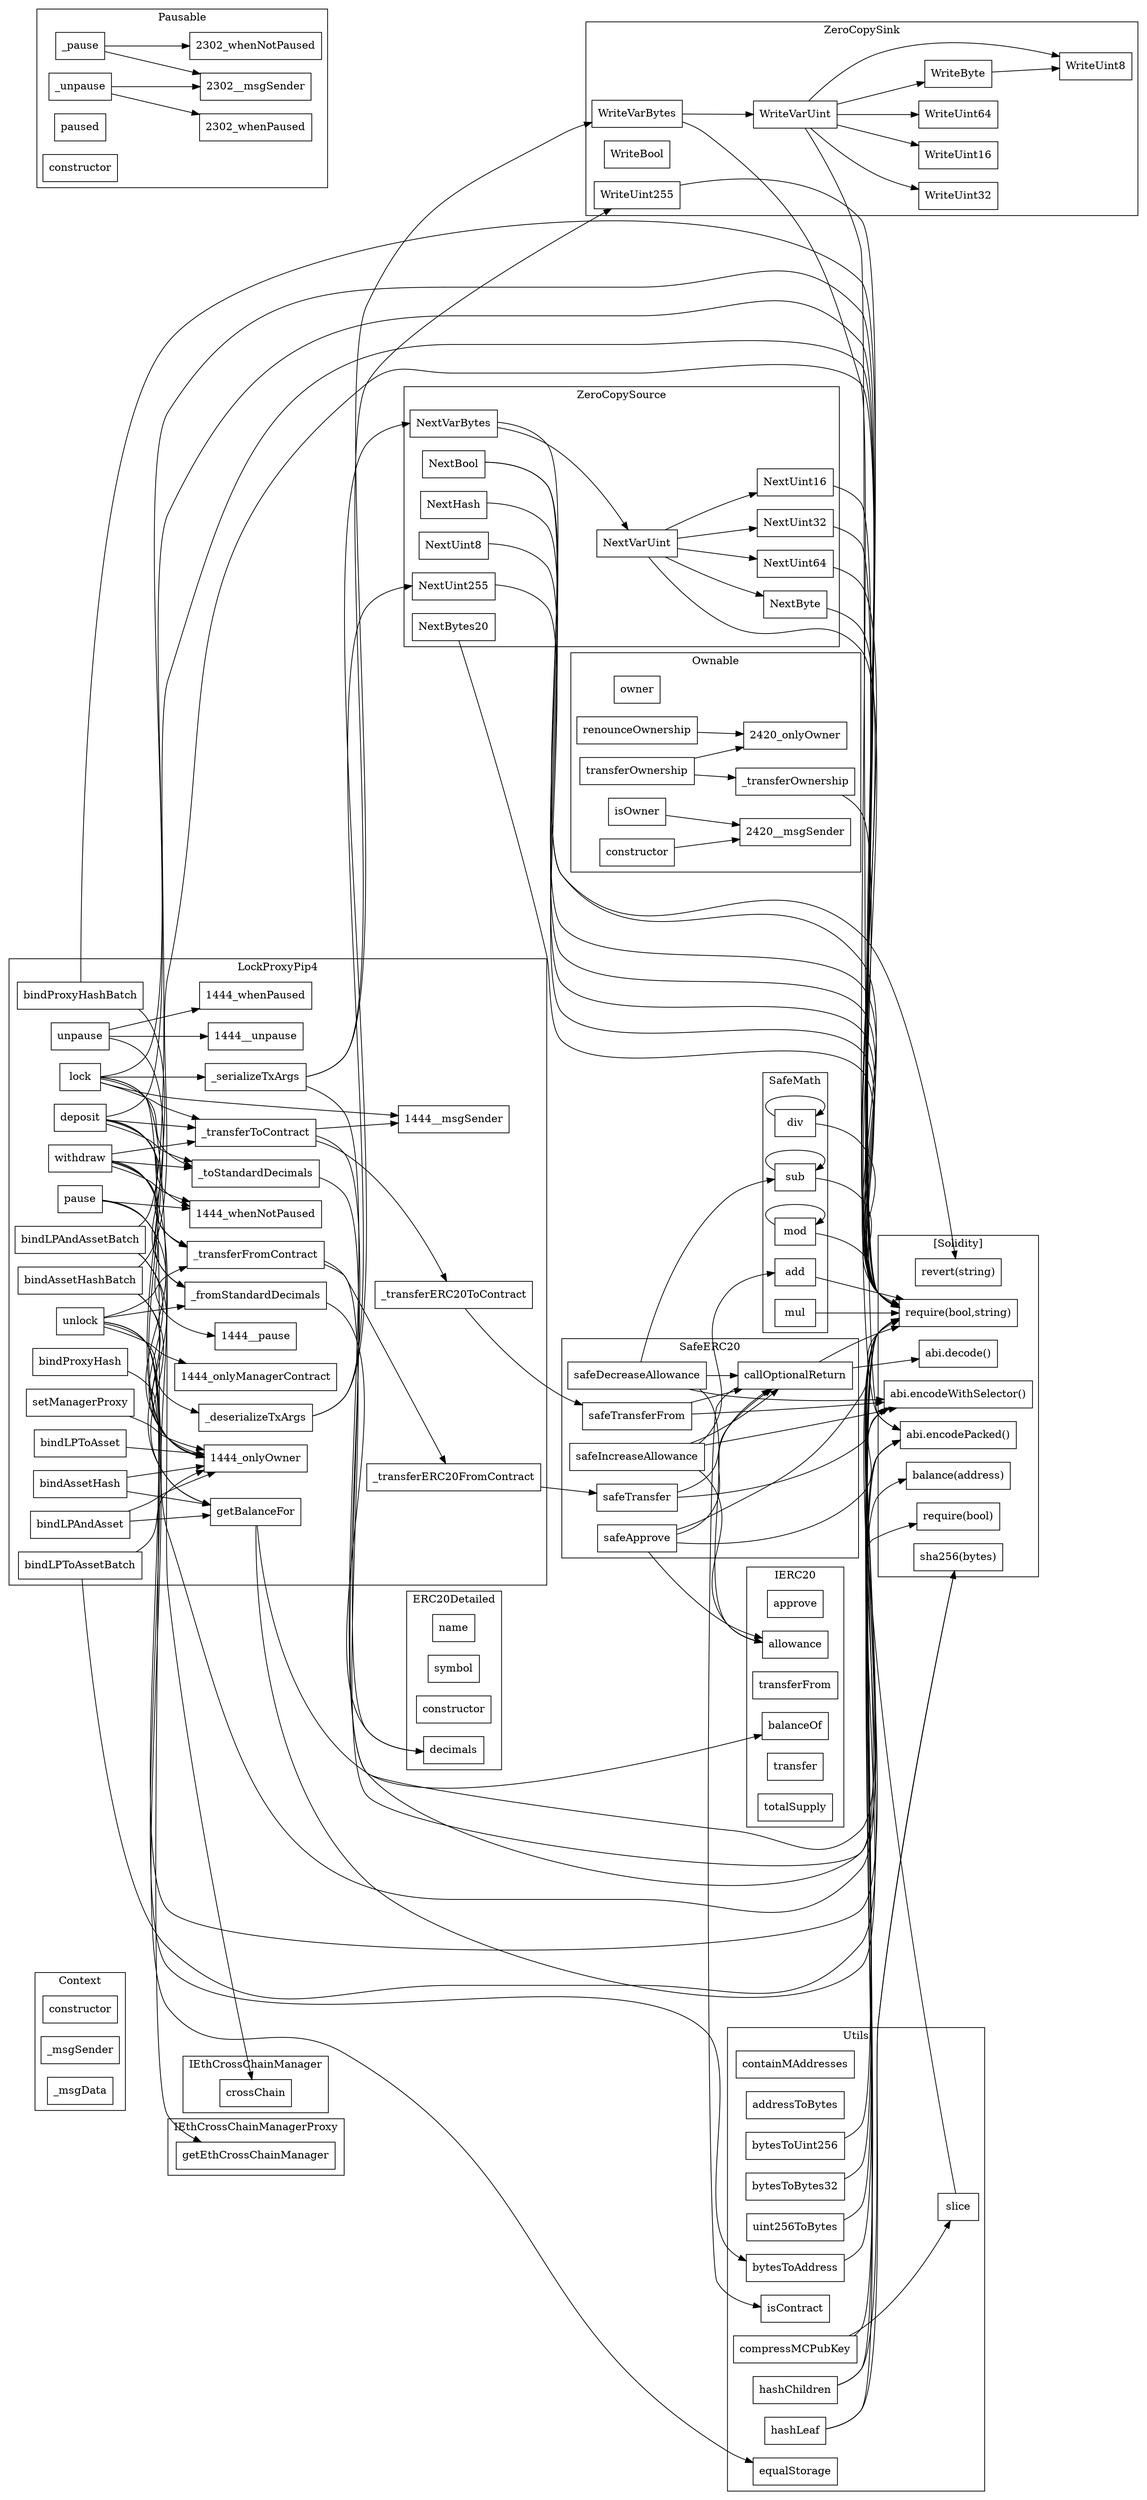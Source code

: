 strict digraph {
rankdir="LR"
node [shape=box]
subgraph cluster_3040_Context {
label = "Context"
"3040_constructor" [label="constructor"]
"3040__msgSender" [label="_msgSender"]
"3040__msgData" [label="_msgData"]
}subgraph cluster_3296_SafeMath {
label = "SafeMath"
"3296_div" [label="div"]
"3296_sub" [label="sub"]
"3296_mod" [label="mod"]
"3296_add" [label="add"]
"3296_mul" [label="mul"]
"3296_mod" -> "3296_mod"
"3296_div" -> "3296_div"
"3296_sub" -> "3296_sub"
}subgraph cluster_1665_ZeroCopySink {
label = "ZeroCopySink"
"1665_WriteUint255" [label="WriteUint255"]
"1665_WriteByte" [label="WriteByte"]
"1665_WriteBool" [label="WriteBool"]
"1665_WriteUint8" [label="WriteUint8"]
"1665_WriteUint32" [label="WriteUint32"]
"1665_WriteUint16" [label="WriteUint16"]
"1665_WriteVarUint" [label="WriteVarUint"]
"1665_WriteVarBytes" [label="WriteVarBytes"]
"1665_WriteUint64" [label="WriteUint64"]
"1665_WriteVarUint" -> "1665_WriteByte"
"1665_WriteVarUint" -> "1665_WriteUint8"
"1665_WriteVarUint" -> "1665_WriteUint64"
"1665_WriteVarUint" -> "1665_WriteUint32"
"1665_WriteVarUint" -> "1665_WriteUint16"
"1665_WriteVarBytes" -> "1665_WriteVarUint"
"1665_WriteByte" -> "1665_WriteUint8"
}subgraph cluster_1444_LockProxyPip4 {
label = "LockProxyPip4"
"1444_unpause" [label="unpause"]
"1444_unlock" [label="unlock"]
"1444__transferToContract" [label="_transferToContract"]
"1444_withdraw" [label="withdraw"]
"1444__transferERC20ToContract" [label="_transferERC20ToContract"]
"1444__fromStandardDecimals" [label="_fromStandardDecimals"]
"1444_bindLPToAssetBatch" [label="bindLPToAssetBatch"]
"1444_lock" [label="lock"]
"1444__toStandardDecimals" [label="_toStandardDecimals"]
"1444__transferERC20FromContract" [label="_transferERC20FromContract"]
"1444_setManagerProxy" [label="setManagerProxy"]
"1444_bindLPAndAsset" [label="bindLPAndAsset"]
"1444__deserializeTxArgs" [label="_deserializeTxArgs"]
"1444__transferFromContract" [label="_transferFromContract"]
"1444_deposit" [label="deposit"]
"1444_pause" [label="pause"]
"1444_bindLPToAsset" [label="bindLPToAsset"]
"1444_bindProxyHash" [label="bindProxyHash"]
"1444_bindLPAndAssetBatch" [label="bindLPAndAssetBatch"]
"1444_bindProxyHashBatch" [label="bindProxyHashBatch"]
"1444_getBalanceFor" [label="getBalanceFor"]
"1444_bindAssetHash" [label="bindAssetHash"]
"1444_bindAssetHashBatch" [label="bindAssetHashBatch"]
"1444__serializeTxArgs" [label="_serializeTxArgs"]
"1444_bindLPAndAssetBatch" -> "1444_onlyOwner"
"1444_lock" -> "1444__transferToContract"
"1444_bindLPAndAsset" -> "1444_getBalanceFor"
"1444_withdraw" -> "1444_whenNotPaused"
"1444_pause" -> "1444_whenNotPaused"
"1444_lock" -> "1444__toStandardDecimals"
"1444_unlock" -> "1444_onlyManagerContract"
"1444_deposit" -> "1444_whenNotPaused"
"1444_deposit" -> "1444__fromStandardDecimals"
"1444_pause" -> "1444_onlyOwner"
"1444_bindLPToAssetBatch" -> "1444_onlyOwner"
"1444_unpause" -> "1444_onlyOwner"
"1444_bindLPAndAssetBatch" -> "1444_getBalanceFor"
"1444_bindAssetHash" -> "1444_getBalanceFor"
"1444_unpause" -> "1444_whenPaused"
"1444_lock" -> "1444__serializeTxArgs"
"1444_bindLPAndAsset" -> "1444_onlyOwner"
"1444__transferFromContract" -> "1444__transferERC20FromContract"
"1444__transferToContract" -> "1444__transferERC20ToContract"
"1444_setManagerProxy" -> "1444_onlyOwner"
"1444_unlock" -> "1444__transferFromContract"
"1444_bindAssetHashBatch" -> "1444_onlyOwner"
"1444_withdraw" -> "1444__fromStandardDecimals"
"1444_withdraw" -> "1444__toStandardDecimals"
"1444_deposit" -> "1444__transferFromContract"
"1444_deposit" -> "1444__transferToContract"
"1444_bindAssetHash" -> "1444_onlyOwner"
"1444_bindAssetHashBatch" -> "1444_getBalanceFor"
"1444_bindProxyHash" -> "1444_onlyOwner"
"1444_withdraw" -> "1444__transferFromContract"
"1444__transferToContract" -> "1444__msgSender"
"1444_lock" -> "1444__msgSender"
"1444_unpause" -> "1444__unpause"
"1444_bindLPToAsset" -> "1444_onlyOwner"
"1444_unlock" -> "1444__fromStandardDecimals"
"1444_unlock" -> "1444__deserializeTxArgs"
"1444_pause" -> "1444__pause"
"1444_deposit" -> "1444__toStandardDecimals"
"1444_withdraw" -> "1444__transferToContract"
"1444_bindProxyHashBatch" -> "1444_onlyOwner"
}subgraph cluster_3109_IERC20 {
label = "IERC20"
"3109_approve" [label="approve"]
"3109_balanceOf" [label="balanceOf"]
"3109_transferFrom" [label="transferFrom"]
"3109_allowance" [label="allowance"]
"3109_transfer" [label="transfer"]
"3109_totalSupply" [label="totalSupply"]
}subgraph cluster_3013_Utils {
label = "Utils"
"3013_containMAddresses" [label="containMAddresses"]
"3013_addressToBytes" [label="addressToBytes"]
"3013_hashLeaf" [label="hashLeaf"]
"3013_hashChildren" [label="hashChildren"]
"3013_compressMCPubKey" [label="compressMCPubKey"]
"3013_slice" [label="slice"]
"3013_bytesToBytes32" [label="bytesToBytes32"]
"3013_uint256ToBytes" [label="uint256ToBytes"]
"3013_bytesToAddress" [label="bytesToAddress"]
"3013_equalStorage" [label="equalStorage"]
"3013_isContract" [label="isContract"]
"3013_bytesToUint256" [label="bytesToUint256"]
"3013_compressMCPubKey" -> "3013_slice"
}subgraph cluster_2695_SafeERC20 {
label = "SafeERC20"
"2695_callOptionalReturn" [label="callOptionalReturn"]
"2695_safeTransferFrom" [label="safeTransferFrom"]
"2695_safeIncreaseAllowance" [label="safeIncreaseAllowance"]
"2695_safeTransfer" [label="safeTransfer"]
"2695_safeDecreaseAllowance" [label="safeDecreaseAllowance"]
"2695_safeApprove" [label="safeApprove"]
"2695_safeApprove" -> "2695_callOptionalReturn"
"2695_safeDecreaseAllowance" -> "2695_callOptionalReturn"
"2695_safeTransfer" -> "2695_callOptionalReturn"
"2695_safeIncreaseAllowance" -> "2695_callOptionalReturn"
"2695_safeTransferFrom" -> "2695_callOptionalReturn"
}subgraph cluster_2221_ZeroCopySource {
label = "ZeroCopySource"
"2221_NextBytes20" [label="NextBytes20"]
"2221_NextBool" [label="NextBool"]
"2221_NextByte" [label="NextByte"]
"2221_NextVarUint" [label="NextVarUint"]
"2221_NextUint64" [label="NextUint64"]
"2221_NextVarBytes" [label="NextVarBytes"]
"2221_NextUint32" [label="NextUint32"]
"2221_NextHash" [label="NextHash"]
"2221_NextUint16" [label="NextUint16"]
"2221_NextUint8" [label="NextUint8"]
"2221_NextUint255" [label="NextUint255"]
"2221_NextVarUint" -> "2221_NextUint16"
"2221_NextVarUint" -> "2221_NextByte"
"2221_NextVarUint" -> "2221_NextUint64"
"2221_NextVarBytes" -> "2221_NextVarUint"
"2221_NextVarUint" -> "2221_NextUint32"
}subgraph cluster_2478_ERC20Detailed {
label = "ERC20Detailed"
"2478_name" [label="name"]
"2478_symbol" [label="symbol"]
"2478_constructor" [label="constructor"]
"2478_decimals" [label="decimals"]
}subgraph cluster_2420_Ownable {
label = "Ownable"
"2420_owner" [label="owner"]
"2420__transferOwnership" [label="_transferOwnership"]
"2420_renounceOwnership" [label="renounceOwnership"]
"2420_transferOwnership" [label="transferOwnership"]
"2420_isOwner" [label="isOwner"]
"2420_constructor" [label="constructor"]
"2420_constructor" -> "2420__msgSender"
"2420_transferOwnership" -> "2420__transferOwnership"
"2420_isOwner" -> "2420__msgSender"
"2420_renounceOwnership" -> "2420_onlyOwner"
"2420_transferOwnership" -> "2420_onlyOwner"
}subgraph cluster_1460_IEthCrossChainManager {
label = "IEthCrossChainManager"
"1460_crossChain" [label="crossChain"]
}subgraph cluster_1468_IEthCrossChainManagerProxy {
label = "IEthCrossChainManagerProxy"
"1468_getEthCrossChainManager" [label="getEthCrossChainManager"]
}subgraph cluster_2302_Pausable {
label = "Pausable"
"2302__pause" [label="_pause"]
"2302__unpause" [label="_unpause"]
"2302_paused" [label="paused"]
"2302_constructor" [label="constructor"]
"2302__pause" -> "2302__msgSender"
"2302__pause" -> "2302_whenNotPaused"
"2302__unpause" -> "2302__msgSender"
"2302__unpause" -> "2302_whenPaused"
}subgraph cluster_solidity {
label = "[Solidity]"
"sha256(bytes)" 
"abi.decode()" 
"balance(address)" 
"abi.encodeWithSelector()" 
"require(bool)" 
"revert(string)" 
"abi.encodePacked()" 
"require(bool,string)" 
"2221_NextUint8" -> "require(bool,string)"
"3013_bytesToBytes32" -> "require(bool,string)"
"1444_bindLPToAssetBatch" -> "require(bool,string)"
"1444__serializeTxArgs" -> "abi.encodePacked()"
"2695_safeDecreaseAllowance" -> "abi.encodeWithSelector()"
"3013_hashChildren" -> "sha256(bytes)"
"3296_mod" -> "require(bool,string)"
"3013_slice" -> "require(bool)"
"3296_div" -> "require(bool,string)"
"2221_NextUint64" -> "require(bool,string)"
"1444_unlock" -> "require(bool,string)"
"1444_deposit" -> "require(bool,string)"
"2695_safeApprove" -> "require(bool,string)"
"3013_hashLeaf" -> "sha256(bytes)"
"1444_bindLPAndAssetBatch" -> "require(bool,string)"
"2695_safeApprove" -> "abi.encodeWithSelector()"
"1444_bindProxyHashBatch" -> "require(bool,string)"
"2221_NextBytes20" -> "require(bool,string)"
"1444_lock" -> "require(bool,string)"
"2221_NextUint255" -> "require(bool,string)"
"3013_hashLeaf" -> "abi.encodePacked()"
"1444_getBalanceFor" -> "balance(address)"
"1444__transferFromContract" -> "require(bool,string)"
"3013_uint256ToBytes" -> "require(bool,string)"
"1665_WriteUint255" -> "require(bool,string)"
"2221_NextBool" -> "require(bool,string)"
"1665_WriteVarBytes" -> "abi.encodePacked()"
"2221_NextByte" -> "require(bool,string)"
"2695_callOptionalReturn" -> "abi.decode()"
"2695_safeIncreaseAllowance" -> "abi.encodeWithSelector()"
"1665_WriteVarUint" -> "abi.encodePacked()"
"3013_bytesToAddress" -> "require(bool,string)"
"2221_NextVarBytes" -> "require(bool,string)"
"3013_compressMCPubKey" -> "require(bool,string)"
"1444__transferToContract" -> "require(bool,string)"
"3296_mul" -> "require(bool,string)"
"2221_NextBool" -> "revert(string)"
"3013_bytesToUint256" -> "require(bool,string)"
"3013_hashChildren" -> "abi.encodePacked()"
"2221_NextVarUint" -> "require(bool,string)"
"1444_withdraw" -> "require(bool,string)"
"1444_bindAssetHashBatch" -> "require(bool,string)"
"2221_NextUint32" -> "require(bool,string)"
"2695_safeTransferFrom" -> "abi.encodeWithSelector()"
"2221_NextHash" -> "require(bool,string)"
"2695_safeTransfer" -> "abi.encodeWithSelector()"
"3296_sub" -> "require(bool,string)"
"2221_NextUint16" -> "require(bool,string)"
"2695_callOptionalReturn" -> "require(bool,string)"
"2420__transferOwnership" -> "require(bool,string)"
"3296_add" -> "require(bool,string)"
}"1444__transferERC20FromContract" -> "2695_safeTransfer"
"2695_safeApprove" -> "3109_allowance"
"1444__deserializeTxArgs" -> "2221_NextUint255"
"1444__fromStandardDecimals" -> "2478_decimals"
"1444__deserializeTxArgs" -> "2221_NextVarBytes"
"1444_lock" -> "1468_getEthCrossChainManager"
"1444__serializeTxArgs" -> "1665_WriteUint255"
"1444__transferERC20ToContract" -> "2695_safeTransferFrom"
"2695_callOptionalReturn" -> "3013_isContract"
"2695_safeIncreaseAllowance" -> "3296_add"
"2695_safeDecreaseAllowance" -> "3296_sub"
"1444_unlock" -> "3013_bytesToAddress"
"1444_lock" -> "1460_crossChain"
"2695_safeIncreaseAllowance" -> "3109_allowance"
"1444_unlock" -> "3013_equalStorage"
"1444_getBalanceFor" -> "3109_balanceOf"
"1444__serializeTxArgs" -> "1665_WriteVarBytes"
"2695_safeDecreaseAllowance" -> "3109_allowance"
"1444__toStandardDecimals" -> "2478_decimals"
}